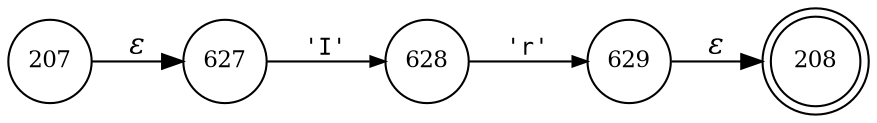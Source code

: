 digraph ATN {
rankdir=LR;
s208[fontsize=11, label="208", shape=doublecircle, fixedsize=true, width=.6];
s627[fontsize=11,label="627", shape=circle, fixedsize=true, width=.55, peripheries=1];
s628[fontsize=11,label="628", shape=circle, fixedsize=true, width=.55, peripheries=1];
s629[fontsize=11,label="629", shape=circle, fixedsize=true, width=.55, peripheries=1];
s207[fontsize=11,label="207", shape=circle, fixedsize=true, width=.55, peripheries=1];
s207 -> s627 [fontname="Times-Italic", label="&epsilon;"];
s627 -> s628 [fontsize=11, fontname="Courier", arrowsize=.7, label = "'I'", arrowhead = normal];
s628 -> s629 [fontsize=11, fontname="Courier", arrowsize=.7, label = "'r'", arrowhead = normal];
s629 -> s208 [fontname="Times-Italic", label="&epsilon;"];
}